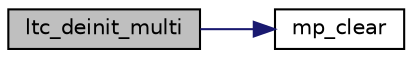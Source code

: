 digraph G
{
  edge [fontname="Helvetica",fontsize="10",labelfontname="Helvetica",labelfontsize="10"];
  node [fontname="Helvetica",fontsize="10",shape=record];
  rankdir="LR";
  Node1 [label="ltc_deinit_multi",height=0.2,width=0.4,color="black", fillcolor="grey75", style="filled" fontcolor="black"];
  Node1 -> Node2 [color="midnightblue",fontsize="10",style="solid",fontname="Helvetica"];
  Node2 [label="mp_clear",height=0.2,width=0.4,color="black", fillcolor="white", style="filled",URL="$tommath_8h.html#a0d8af25cba8b03d5bc1256ef40e7a9a4"];
}
